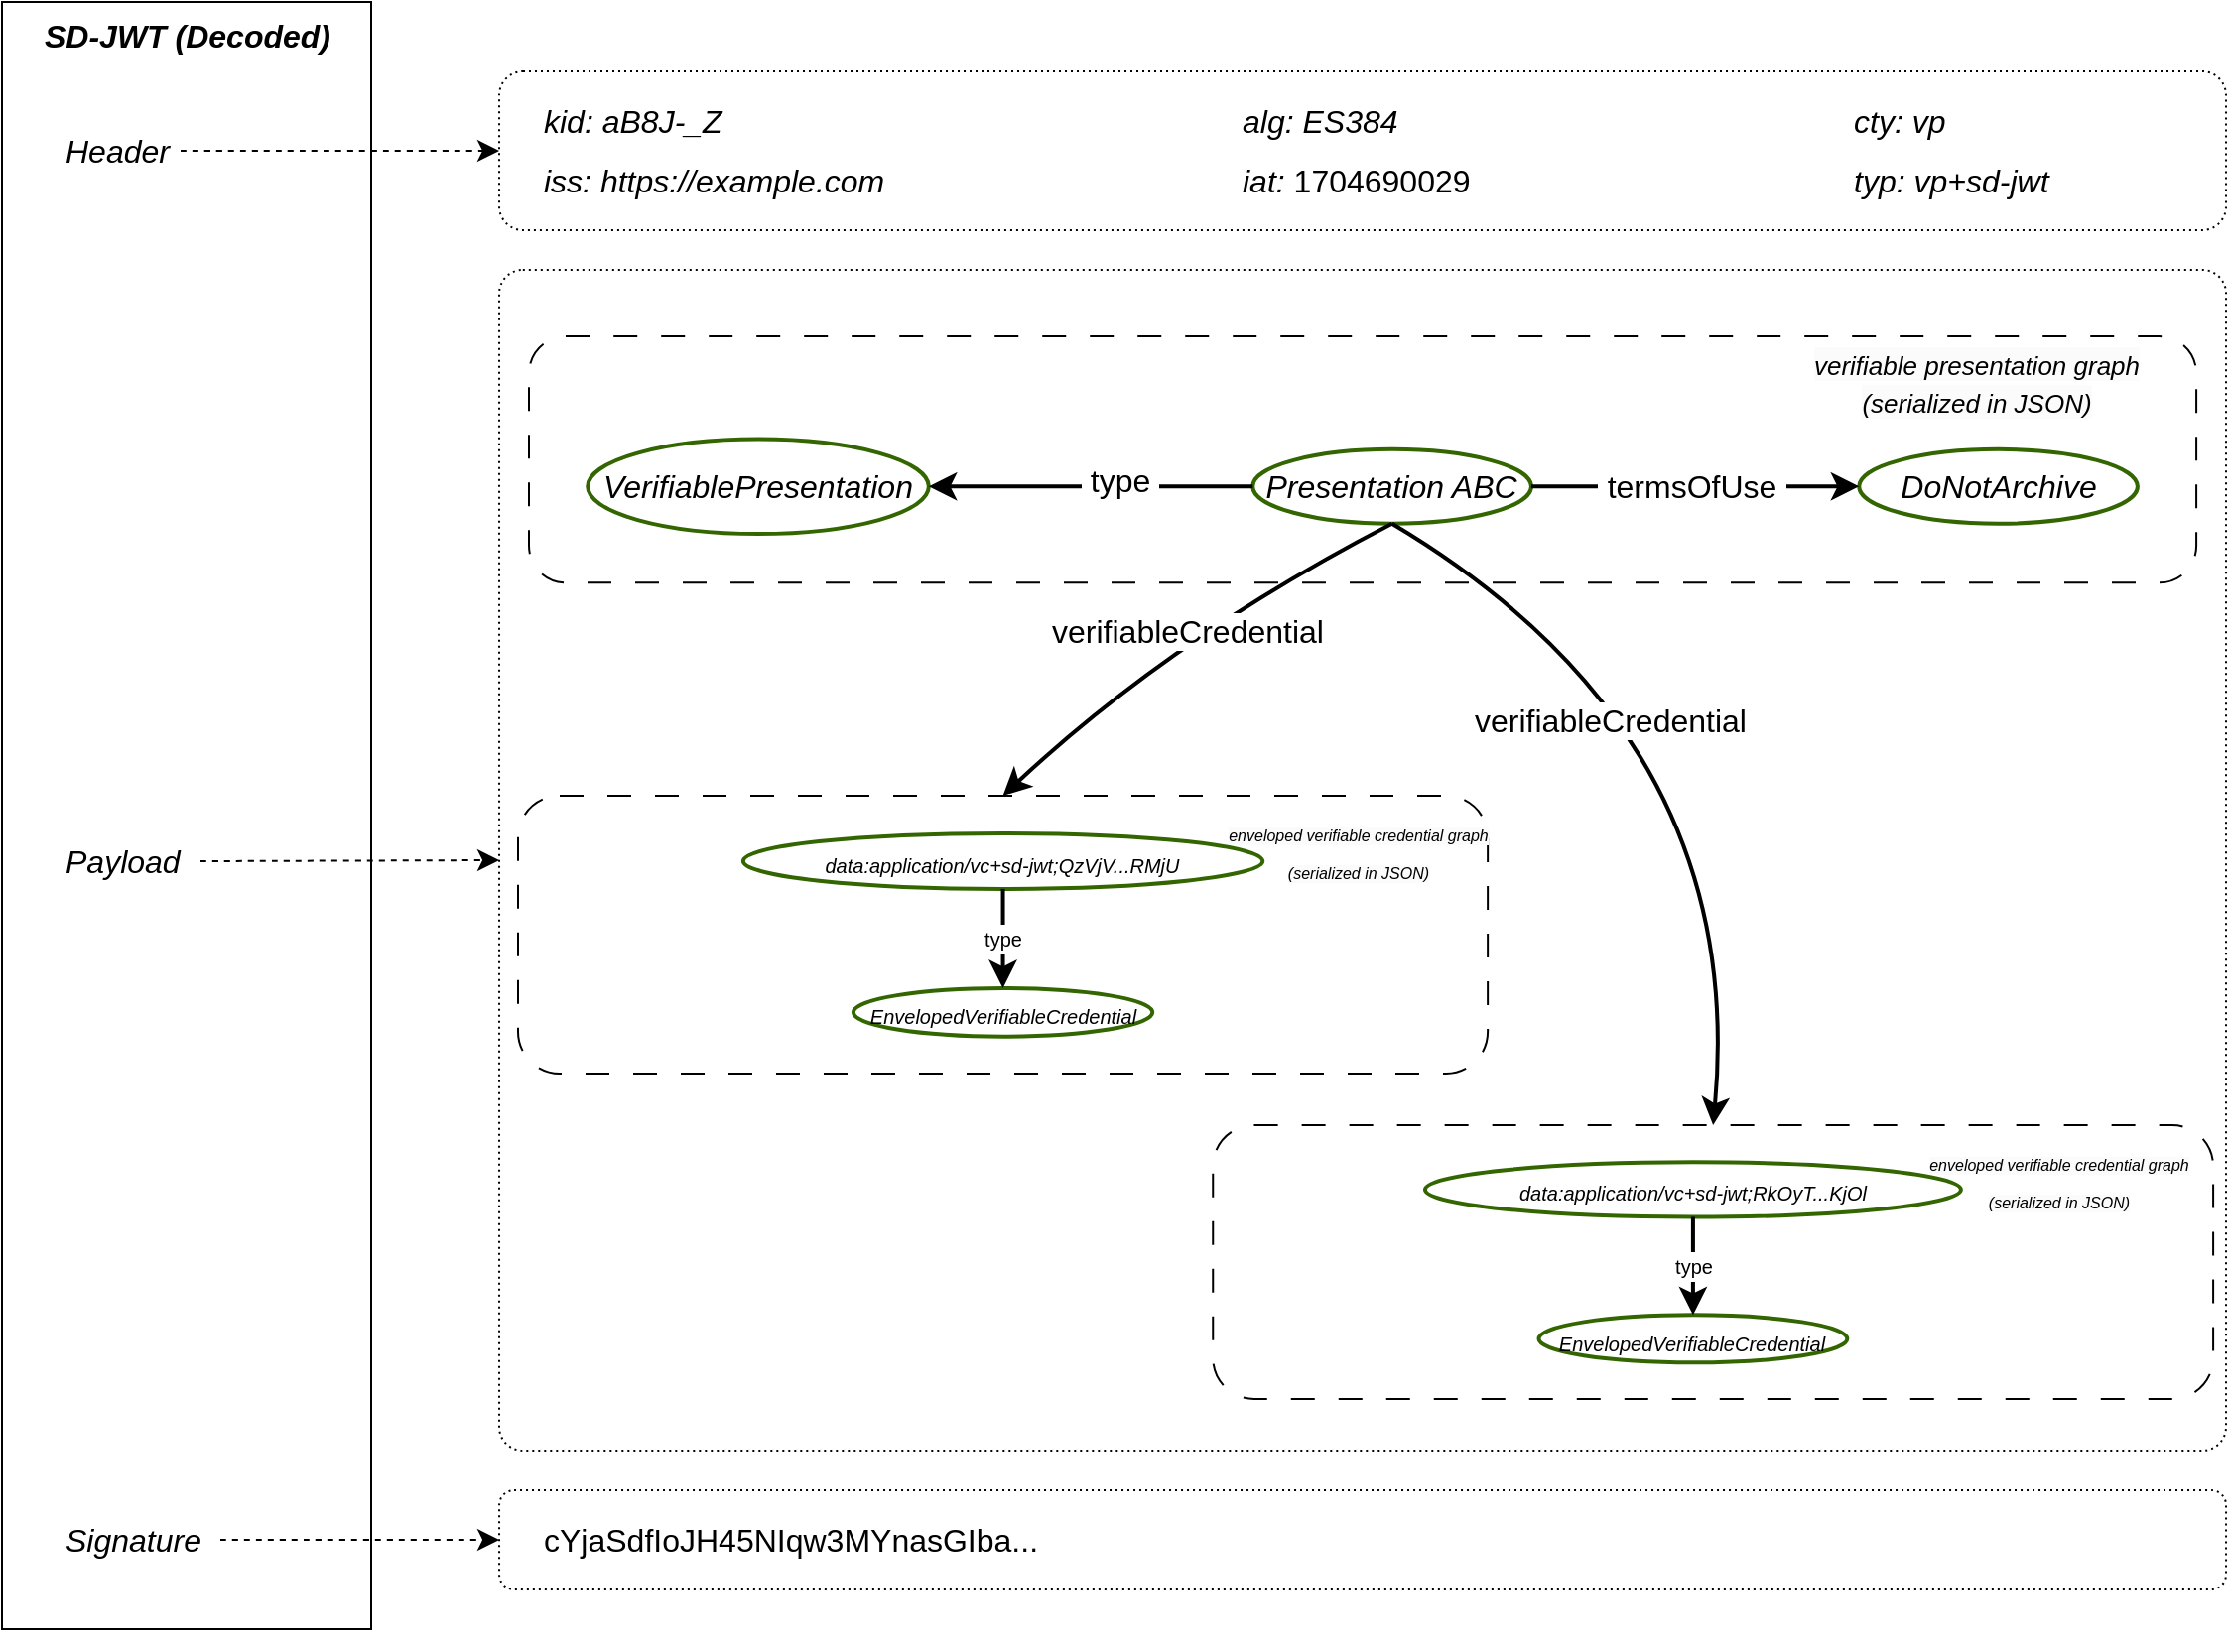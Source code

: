 <mxfile version="22.1.16" type="device">
  <diagram name="Page-1" id="ZRe_wIOORr0k_d4isBBX">
    <mxGraphModel dx="2960" dy="2139" grid="1" gridSize="10" guides="1" tooltips="1" connect="1" arrows="1" fold="1" page="1" pageScale="1" pageWidth="1169" pageHeight="827" math="0" shadow="0">
      <root>
        <mxCell id="0" />
        <mxCell id="1" parent="0" />
        <mxCell id="l4elXfhYGXROxwvpLcCw-24" value="" style="rounded=0;whiteSpace=wrap;html=1;fontSize=16;fillColor=none;" parent="1" vertex="1">
          <mxGeometry x="-1140" y="-825" width="186" height="820" as="geometry" />
        </mxCell>
        <mxCell id="l4elXfhYGXROxwvpLcCw-27" value="&lt;i&gt;&lt;b&gt;SD-JWT (Decoded)&lt;/b&gt;&lt;/i&gt;" style="text;strokeColor=none;fillColor=none;html=1;align=center;verticalAlign=middle;whiteSpace=wrap;rounded=0;fontSize=16;" parent="1" vertex="1">
          <mxGeometry x="-1136.5" y="-825" width="179" height="34" as="geometry" />
        </mxCell>
        <mxCell id="l4elXfhYGXROxwvpLcCw-32" style="edgeStyle=none;curved=1;rounded=0;orthogonalLoop=1;jettySize=auto;html=1;exitX=1;exitY=0.5;exitDx=0;exitDy=0;fontSize=12;startSize=8;endSize=8;entryX=0;entryY=0.5;entryDx=0;entryDy=0;dashed=1;" parent="1" source="l4elXfhYGXROxwvpLcCw-28" target="ER31MuB_UY-cCxpY8kVJ-3" edge="1">
          <mxGeometry relative="1" as="geometry">
            <mxPoint x="-887" y="-810" as="targetPoint" />
          </mxGeometry>
        </mxCell>
        <mxCell id="l4elXfhYGXROxwvpLcCw-28" value="Header" style="text;strokeColor=none;fillColor=none;html=1;align=left;verticalAlign=middle;whiteSpace=wrap;rounded=0;fontSize=16;fontStyle=2" parent="1" vertex="1">
          <mxGeometry x="-1110" y="-765" width="60" height="30" as="geometry" />
        </mxCell>
        <mxCell id="l4elXfhYGXROxwvpLcCw-29" value="Payload&amp;nbsp;&amp;nbsp;" style="text;strokeColor=none;fillColor=none;html=1;align=left;verticalAlign=middle;whiteSpace=wrap;rounded=0;fontSize=16;fontStyle=2" parent="1" vertex="1">
          <mxGeometry x="-1110" y="-407" width="70" height="30" as="geometry" />
        </mxCell>
        <mxCell id="l4elXfhYGXROxwvpLcCw-30" value="Signature" style="text;strokeColor=none;fillColor=none;html=1;align=left;verticalAlign=middle;whiteSpace=wrap;rounded=0;fontSize=16;fontStyle=2" parent="1" vertex="1">
          <mxGeometry x="-1110" y="-65" width="80" height="30" as="geometry" />
        </mxCell>
        <mxCell id="l4elXfhYGXROxwvpLcCw-33" style="edgeStyle=none;curved=1;rounded=0;orthogonalLoop=1;jettySize=auto;html=1;fontSize=12;startSize=8;endSize=8;dashed=1;exitX=1;exitY=0.5;exitDx=0;exitDy=0;entryX=0;entryY=0.5;entryDx=0;entryDy=0;" parent="1" source="l4elXfhYGXROxwvpLcCw-29" target="LiLZqgPSFhY8t4uFKLDl-37" edge="1">
          <mxGeometry relative="1" as="geometry">
            <mxPoint x="-1037" y="-515" as="sourcePoint" />
            <mxPoint x="-930" y="-325" as="targetPoint" />
          </mxGeometry>
        </mxCell>
        <mxCell id="l4elXfhYGXROxwvpLcCw-34" style="edgeStyle=none;curved=1;rounded=0;orthogonalLoop=1;jettySize=auto;html=1;fontSize=12;startSize=8;endSize=8;entryX=0;entryY=0.5;entryDx=0;entryDy=0;dashed=1;exitX=1;exitY=0.5;exitDx=0;exitDy=0;" parent="1" source="l4elXfhYGXROxwvpLcCw-30" target="l4elXfhYGXROxwvpLcCw-14" edge="1">
          <mxGeometry relative="1" as="geometry">
            <mxPoint x="-1030" y="30" as="sourcePoint" />
            <mxPoint x="-887" y="-167" as="targetPoint" />
          </mxGeometry>
        </mxCell>
        <mxCell id="ER31MuB_UY-cCxpY8kVJ-5" value="" style="group" parent="1" vertex="1" connectable="0">
          <mxGeometry x="-889.48" y="-75" width="870" height="50" as="geometry" />
        </mxCell>
        <mxCell id="l4elXfhYGXROxwvpLcCw-14" value="" style="rounded=1;whiteSpace=wrap;html=1;fontSize=16;fillColor=none;dashed=1;dashPattern=1 2;" parent="ER31MuB_UY-cCxpY8kVJ-5" vertex="1">
          <mxGeometry width="870" height="50" as="geometry" />
        </mxCell>
        <mxCell id="JoZCwbDOvjXTbyjPgoR8-8" value="cYjaSdfIoJH45NIqw3MYnasGIba..." style="text;strokeColor=none;fillColor=none;html=1;align=left;verticalAlign=middle;whiteSpace=wrap;rounded=0;fontSize=16;" parent="ER31MuB_UY-cCxpY8kVJ-5" vertex="1">
          <mxGeometry x="20" y="10" width="410" height="30" as="geometry" />
        </mxCell>
        <mxCell id="XJYCpRgOPPuGHDB51-7d-9" value="" style="group" parent="1" vertex="1" connectable="0">
          <mxGeometry x="-889.49" y="-790" width="870" height="80" as="geometry" />
        </mxCell>
        <mxCell id="ER31MuB_UY-cCxpY8kVJ-3" value="" style="rounded=1;whiteSpace=wrap;html=1;fontSize=16;fillColor=none;dashed=1;dashPattern=1 2;" parent="XJYCpRgOPPuGHDB51-7d-9" vertex="1">
          <mxGeometry width="870" height="80" as="geometry" />
        </mxCell>
        <mxCell id="XJYCpRgOPPuGHDB51-7d-8" value="" style="group" parent="XJYCpRgOPPuGHDB51-7d-9" vertex="1" connectable="0">
          <mxGeometry x="20" y="10" width="830" height="60" as="geometry" />
        </mxCell>
        <mxCell id="XJYCpRgOPPuGHDB51-7d-5" value="" style="group" parent="XJYCpRgOPPuGHDB51-7d-8" vertex="1" connectable="0">
          <mxGeometry width="179" height="60" as="geometry" />
        </mxCell>
        <mxCell id="l4elXfhYGXROxwvpLcCw-8" value="&lt;i&gt;kid: aB8J-_Z&lt;/i&gt;" style="text;strokeColor=none;fillColor=none;html=1;align=left;verticalAlign=middle;whiteSpace=wrap;rounded=0;fontSize=16;flipH=0;" parent="XJYCpRgOPPuGHDB51-7d-5" vertex="1">
          <mxGeometry width="111" height="30" as="geometry" />
        </mxCell>
        <mxCell id="XJYCpRgOPPuGHDB51-7d-1" value="&lt;i&gt;iss: https://example.com&lt;/i&gt;" style="text;strokeColor=none;fillColor=none;html=1;align=left;verticalAlign=middle;whiteSpace=wrap;rounded=0;fontSize=16;flipH=0;" parent="XJYCpRgOPPuGHDB51-7d-5" vertex="1">
          <mxGeometry y="30" width="179" height="30" as="geometry" />
        </mxCell>
        <mxCell id="XJYCpRgOPPuGHDB51-7d-6" value="" style="group" parent="XJYCpRgOPPuGHDB51-7d-8" vertex="1" connectable="0">
          <mxGeometry x="352" width="130" height="60" as="geometry" />
        </mxCell>
        <mxCell id="l4elXfhYGXROxwvpLcCw-9" value="&lt;i&gt;alg: ES384&lt;/i&gt;" style="text;strokeColor=none;fillColor=none;html=1;align=left;verticalAlign=middle;whiteSpace=wrap;rounded=0;fontSize=16;flipH=0;" parent="XJYCpRgOPPuGHDB51-7d-6" vertex="1">
          <mxGeometry width="114" height="30" as="geometry" />
        </mxCell>
        <mxCell id="XJYCpRgOPPuGHDB51-7d-3" value="&lt;i&gt;iat:&lt;/i&gt;&amp;nbsp;1704690029" style="text;strokeColor=none;fillColor=none;html=1;align=left;verticalAlign=middle;whiteSpace=wrap;rounded=0;fontSize=16;flipH=0;" parent="XJYCpRgOPPuGHDB51-7d-6" vertex="1">
          <mxGeometry y="30" width="130" height="30" as="geometry" />
        </mxCell>
        <mxCell id="XJYCpRgOPPuGHDB51-7d-7" value="" style="group" parent="XJYCpRgOPPuGHDB51-7d-8" vertex="1" connectable="0">
          <mxGeometry x="660" width="170" height="60" as="geometry" />
        </mxCell>
        <mxCell id="l4elXfhYGXROxwvpLcCw-11" value="&lt;i&gt;cty: vp&lt;/i&gt;" style="text;strokeColor=none;fillColor=none;html=1;align=left;verticalAlign=middle;whiteSpace=wrap;rounded=0;fontSize=16;flipH=0;" parent="XJYCpRgOPPuGHDB51-7d-7" vertex="1">
          <mxGeometry width="131" height="30" as="geometry" />
        </mxCell>
        <mxCell id="XJYCpRgOPPuGHDB51-7d-4" value="&lt;i&gt;typ: vp+sd-jwt&lt;/i&gt;" style="text;strokeColor=none;fillColor=none;html=1;align=left;verticalAlign=middle;whiteSpace=wrap;rounded=0;fontSize=16;flipH=0;" parent="XJYCpRgOPPuGHDB51-7d-7" vertex="1">
          <mxGeometry y="30" width="170" height="30" as="geometry" />
        </mxCell>
        <mxCell id="EJfvD8XrKpH-nKLwAgsP-7" style="edgeStyle=none;curved=1;rounded=0;orthogonalLoop=1;jettySize=auto;html=1;exitX=0.5;exitY=1;exitDx=0;exitDy=0;fontSize=12;startSize=8;endSize=8;" parent="1" source="l4elXfhYGXROxwvpLcCw-24" target="l4elXfhYGXROxwvpLcCw-24" edge="1">
          <mxGeometry relative="1" as="geometry" />
        </mxCell>
        <mxCell id="3EOm0MsoDlQ7rLmODsaU-19" value="" style="group" parent="1" vertex="1" connectable="0">
          <mxGeometry x="-889.49" y="-690" width="870" height="595" as="geometry" />
        </mxCell>
        <mxCell id="LiLZqgPSFhY8t4uFKLDl-37" value="" style="rounded=1;whiteSpace=wrap;html=1;fontSize=16;fillColor=none;dashed=1;dashPattern=1 2;arcSize=2;" parent="3EOm0MsoDlQ7rLmODsaU-19" vertex="1">
          <mxGeometry width="870" height="595" as="geometry" />
        </mxCell>
        <mxCell id="LiLZqgPSFhY8t4uFKLDl-7" value="" style="rounded=1;whiteSpace=wrap;html=1;fontSize=16;fillColor=none;dashed=1;dashPattern=12 12;" parent="3EOm0MsoDlQ7rLmODsaU-19" vertex="1">
          <mxGeometry x="14.99" y="33.56" width="840.045" height="124.098" as="geometry" />
        </mxCell>
        <mxCell id="I-3xDNqU13IutiKupr62-10" style="edgeStyle=none;curved=1;rounded=0;orthogonalLoop=1;jettySize=auto;html=1;exitX=0;exitY=0.5;exitDx=0;exitDy=0;fontSize=12;startSize=8;endSize=8;" parent="3EOm0MsoDlQ7rLmODsaU-19" edge="1">
          <mxGeometry relative="1" as="geometry">
            <mxPoint x="28.49" y="154" as="sourcePoint" />
            <mxPoint x="28.49" y="154" as="targetPoint" />
          </mxGeometry>
        </mxCell>
        <mxCell id="I-3xDNqU13IutiKupr62-11" style="edgeStyle=none;curved=1;rounded=0;orthogonalLoop=1;jettySize=auto;html=1;exitX=1;exitY=0.5;exitDx=0;exitDy=0;fontSize=12;startSize=8;endSize=8;" parent="3EOm0MsoDlQ7rLmODsaU-19" edge="1">
          <mxGeometry relative="1" as="geometry">
            <mxPoint x="218.49" y="154" as="sourcePoint" />
            <mxPoint x="218.49" y="154" as="targetPoint" />
          </mxGeometry>
        </mxCell>
        <mxCell id="I-3xDNqU13IutiKupr62-59" value="&lt;i style=&quot;border-color: var(--border-color); color: rgb(0, 0, 0); font-family: Helvetica; font-size: 16px; font-variant-ligatures: normal; font-variant-caps: normal; font-weight: 400; letter-spacing: normal; orphans: 2; text-indent: 0px; text-transform: none; widows: 2; word-spacing: 0px; -webkit-text-stroke-width: 0px; background-color: rgb(251, 251, 251); text-decoration-thickness: initial; text-decoration-style: initial; text-decoration-color: initial;&quot;&gt;&lt;font style=&quot;border-color: var(--border-color); font-size: 13px;&quot;&gt;verifiable presentation graph&lt;br&gt;(serialized in JSON)&lt;br&gt;&lt;/font&gt;&lt;/i&gt;" style="text;whiteSpace=wrap;html=1;fontSize=16;align=center;rotation=0;" parent="3EOm0MsoDlQ7rLmODsaU-19" vertex="1">
          <mxGeometry x="641.49" y="31" width="205.5" height="30" as="geometry" />
        </mxCell>
        <UserObject label="&lt;i&gt;&lt;font color=&quot;#000000&quot;&gt;Presentation ABC&lt;/font&gt;&lt;/i&gt;" id="LiLZqgPSFhY8t4uFKLDl-9">
          <mxCell style="ellipse;whiteSpace=wrap;html=1;fontSize=16;fillColor=none;strokeWidth=2;strokeColor=#336600;" parent="3EOm0MsoDlQ7rLmODsaU-19" vertex="1">
            <mxGeometry x="379.646" y="90.435" width="140.326" height="37.439" as="geometry" />
          </mxCell>
        </UserObject>
        <UserObject label="&lt;i&gt;&lt;font color=&quot;#000000&quot;&gt;VerifiablePresentation&lt;/font&gt;&lt;/i&gt;" id="LiLZqgPSFhY8t4uFKLDl-10">
          <mxCell style="ellipse;whiteSpace=wrap;html=1;fontSize=16;fillColor=none;strokeWidth=2;strokeColor=#336600;" parent="3EOm0MsoDlQ7rLmODsaU-19" vertex="1">
            <mxGeometry x="44.583" y="85.29" width="171.827" height="47.73" as="geometry" />
          </mxCell>
        </UserObject>
        <UserObject label="&lt;i&gt;&lt;font color=&quot;#000000&quot;&gt;DoNotArchive&lt;/font&gt;&lt;/i&gt;" id="LiLZqgPSFhY8t4uFKLDl-11">
          <mxCell style="ellipse;whiteSpace=wrap;html=1;fontSize=16;fillColor=none;strokeWidth=2;strokeColor=#336600;" parent="3EOm0MsoDlQ7rLmODsaU-19" vertex="1">
            <mxGeometry x="685.117" y="90.435" width="140.326" height="37.439" as="geometry" />
          </mxCell>
        </UserObject>
        <mxCell id="LiLZqgPSFhY8t4uFKLDl-12" style="edgeStyle=none;curved=1;rounded=0;orthogonalLoop=1;jettySize=auto;html=1;exitX=1;exitY=0.5;exitDx=0;exitDy=0;entryX=0;entryY=0.5;entryDx=0;entryDy=0;fontSize=12;startSize=8;endSize=8;strokeWidth=2;" parent="3EOm0MsoDlQ7rLmODsaU-19" source="LiLZqgPSFhY8t4uFKLDl-9" target="LiLZqgPSFhY8t4uFKLDl-11" edge="1">
          <mxGeometry relative="1" as="geometry" />
        </mxCell>
        <mxCell id="LiLZqgPSFhY8t4uFKLDl-13" value="&amp;nbsp;termsOfUse&amp;nbsp;" style="edgeLabel;html=1;align=center;verticalAlign=middle;resizable=0;points=[];fontSize=16;" parent="LiLZqgPSFhY8t4uFKLDl-12" vertex="1" connectable="0">
          <mxGeometry x="-0.029" relative="1" as="geometry">
            <mxPoint as="offset" />
          </mxGeometry>
        </mxCell>
        <mxCell id="LiLZqgPSFhY8t4uFKLDl-14" style="edgeStyle=none;curved=1;rounded=0;orthogonalLoop=1;jettySize=auto;html=1;exitX=0;exitY=0.5;exitDx=0;exitDy=0;entryX=1;entryY=0.5;entryDx=0;entryDy=0;fontSize=12;startSize=8;endSize=8;strokeWidth=2;" parent="3EOm0MsoDlQ7rLmODsaU-19" source="LiLZqgPSFhY8t4uFKLDl-9" target="LiLZqgPSFhY8t4uFKLDl-10" edge="1">
          <mxGeometry relative="1" as="geometry">
            <mxPoint x="298.505" y="195.441" as="sourcePoint" />
            <mxPoint x="589.657" y="195.441" as="targetPoint" />
          </mxGeometry>
        </mxCell>
        <mxCell id="LiLZqgPSFhY8t4uFKLDl-15" value="&amp;nbsp;type&amp;nbsp;" style="edgeLabel;html=1;align=center;verticalAlign=middle;resizable=0;points=[];fontSize=16;" parent="LiLZqgPSFhY8t4uFKLDl-14" vertex="1" connectable="0">
          <mxGeometry x="-0.181" y="-3" relative="1" as="geometry">
            <mxPoint as="offset" />
          </mxGeometry>
        </mxCell>
        <mxCell id="LiLZqgPSFhY8t4uFKLDl-16" style="edgeStyle=none;curved=1;rounded=0;orthogonalLoop=1;jettySize=auto;html=1;entryX=0.5;entryY=0;entryDx=0;entryDy=0;fontSize=12;startSize=8;endSize=8;strokeWidth=2;exitX=0.5;exitY=1;exitDx=0;exitDy=0;" parent="3EOm0MsoDlQ7rLmODsaU-19" source="LiLZqgPSFhY8t4uFKLDl-9" target="3EOm0MsoDlQ7rLmODsaU-2" edge="1">
          <mxGeometry relative="1" as="geometry">
            <mxPoint x="474.151" y="142.566" as="sourcePoint" />
            <mxPoint x="449.286" y="249.31" as="targetPoint" />
            <Array as="points">
              <mxPoint x="339.49" y="185" />
            </Array>
          </mxGeometry>
        </mxCell>
        <mxCell id="LiLZqgPSFhY8t4uFKLDl-17" value="verifiableCredential" style="edgeLabel;html=1;align=center;verticalAlign=middle;resizable=0;points=[];fontSize=16;" parent="LiLZqgPSFhY8t4uFKLDl-16" vertex="1" connectable="0">
          <mxGeometry x="-0.029" relative="1" as="geometry">
            <mxPoint as="offset" />
          </mxGeometry>
        </mxCell>
        <mxCell id="LiLZqgPSFhY8t4uFKLDl-23" style="edgeStyle=none;curved=1;rounded=0;orthogonalLoop=1;jettySize=auto;html=1;exitX=0;exitY=0.5;exitDx=0;exitDy=0;fontSize=12;startSize=8;endSize=8;" parent="3EOm0MsoDlQ7rLmODsaU-19" edge="1">
          <mxGeometry relative="1" as="geometry">
            <mxPoint x="54.128" y="446.127" as="sourcePoint" />
            <mxPoint x="54.128" y="446.127" as="targetPoint" />
          </mxGeometry>
        </mxCell>
        <mxCell id="LiLZqgPSFhY8t4uFKLDl-24" style="edgeStyle=none;curved=1;rounded=0;orthogonalLoop=1;jettySize=auto;html=1;exitX=1;exitY=0.5;exitDx=0;exitDy=0;fontSize=12;startSize=8;endSize=8;" parent="3EOm0MsoDlQ7rLmODsaU-19" edge="1">
          <mxGeometry relative="1" as="geometry">
            <mxPoint x="235.502" y="446.127" as="sourcePoint" />
            <mxPoint x="235.502" y="446.127" as="targetPoint" />
          </mxGeometry>
        </mxCell>
        <mxCell id="3EOm0MsoDlQ7rLmODsaU-8" value="" style="group" parent="3EOm0MsoDlQ7rLmODsaU-19" vertex="1" connectable="0">
          <mxGeometry x="9.49" y="265" width="490" height="140" as="geometry" />
        </mxCell>
        <mxCell id="3EOm0MsoDlQ7rLmODsaU-2" value="" style="rounded=1;whiteSpace=wrap;html=1;fontSize=16;fillColor=none;dashed=1;dashPattern=12 12;" parent="3EOm0MsoDlQ7rLmODsaU-8" vertex="1">
          <mxGeometry width="488.561" height="140" as="geometry" />
        </mxCell>
        <mxCell id="3EOm0MsoDlQ7rLmODsaU-3" value="" style="group" parent="3EOm0MsoDlQ7rLmODsaU-8" vertex="1" connectable="0">
          <mxGeometry x="113.424" y="18.952" width="261.713" height="102.097" as="geometry" />
        </mxCell>
        <UserObject label="&lt;i&gt;&lt;font style=&quot;font-size: 10px;&quot;&gt;EnvelopedVerifiableCredential&lt;/font&gt;&lt;/i&gt;" id="3EOm0MsoDlQ7rLmODsaU-4">
          <mxCell style="ellipse;whiteSpace=wrap;html=1;fontSize=16;fillColor=none;strokeWidth=2;strokeColor=#336600;" parent="3EOm0MsoDlQ7rLmODsaU-3" vertex="1">
            <mxGeometry x="55.512" y="78.043" width="150.689" height="24.348" as="geometry" />
          </mxCell>
        </UserObject>
        <UserObject label="&lt;i&gt;&lt;font style=&quot;font-size: 10px;&quot;&gt;data:application/vc+sd-jwt;QzVjV...RMjU&lt;/font&gt;&lt;/i&gt;" id="3EOm0MsoDlQ7rLmODsaU-5">
          <mxCell style="ellipse;whiteSpace=wrap;html=1;fontSize=16;fillColor=none;strokeWidth=2;strokeColor=#336600;" parent="3EOm0MsoDlQ7rLmODsaU-3" vertex="1">
            <mxGeometry width="261.709" height="28.002" as="geometry" />
          </mxCell>
        </UserObject>
        <mxCell id="3EOm0MsoDlQ7rLmODsaU-6" value="&lt;font style=&quot;font-size: 10px;&quot;&gt;type&lt;/font&gt;" style="edgeStyle=none;curved=1;rounded=0;orthogonalLoop=1;jettySize=auto;html=1;exitX=0.5;exitY=1;exitDx=0;exitDy=0;entryX=0.5;entryY=0;entryDx=0;entryDy=0;fontSize=12;startSize=8;endSize=8;strokeWidth=2;" parent="3EOm0MsoDlQ7rLmODsaU-3" source="3EOm0MsoDlQ7rLmODsaU-5" target="3EOm0MsoDlQ7rLmODsaU-4" edge="1">
          <mxGeometry relative="1" as="geometry" />
        </mxCell>
        <mxCell id="3EOm0MsoDlQ7rLmODsaU-7" value="&lt;i style=&quot;border-color: var(--border-color); color: rgb(0, 0, 0); font-family: Helvetica; font-size: 8px; font-variant-ligatures: normal; font-variant-caps: normal; font-weight: 400; letter-spacing: normal; orphans: 2; text-indent: 0px; text-transform: none; widows: 2; word-spacing: 0px; -webkit-text-stroke-width: 0px; background-color: rgb(251, 251, 251); text-decoration-thickness: initial; text-decoration-style: initial; text-decoration-color: initial;&quot;&gt;&lt;font style=&quot;border-color: var(--border-color); font-size: 8px;&quot;&gt;enveloped verifiable credential graph&lt;br&gt;(serialized in JSON)&lt;br&gt;&lt;/font&gt;&lt;/i&gt;" style="text;whiteSpace=wrap;html=1;fontSize=16;align=center;rotation=0;" parent="3EOm0MsoDlQ7rLmODsaU-8" vertex="1">
          <mxGeometry x="356.746" y="0.691" width="133.254" height="18.257" as="geometry" />
        </mxCell>
        <mxCell id="3EOm0MsoDlQ7rLmODsaU-9" value="" style="group" parent="3EOm0MsoDlQ7rLmODsaU-19" vertex="1" connectable="0">
          <mxGeometry x="349.49" y="431.01" width="505.41" height="137.98" as="geometry" />
        </mxCell>
        <mxCell id="3EOm0MsoDlQ7rLmODsaU-10" value="" style="rounded=1;whiteSpace=wrap;html=1;fontSize=16;fillColor=none;dashed=1;dashPattern=12 12;" parent="3EOm0MsoDlQ7rLmODsaU-9" vertex="1">
          <mxGeometry x="10.119" width="503.925" height="137.98" as="geometry" />
        </mxCell>
        <mxCell id="3EOm0MsoDlQ7rLmODsaU-11" value="" style="group" parent="3EOm0MsoDlQ7rLmODsaU-9" vertex="1" connectable="0">
          <mxGeometry x="116.991" y="18.678" width="269.944" height="100.623" as="geometry" />
        </mxCell>
        <UserObject label="&lt;i&gt;&lt;font style=&quot;font-size: 10px;&quot;&gt;EnvelopedVerifiableCredential&lt;/font&gt;&lt;/i&gt;" id="3EOm0MsoDlQ7rLmODsaU-12">
          <mxCell style="ellipse;whiteSpace=wrap;html=1;fontSize=16;fillColor=none;strokeWidth=2;strokeColor=#336600;" parent="3EOm0MsoDlQ7rLmODsaU-11" vertex="1">
            <mxGeometry x="57.258" y="76.99" width="155.428" height="23.997" as="geometry" />
          </mxCell>
        </UserObject>
        <UserObject label="&lt;i&gt;&lt;font style=&quot;font-size: 10px;&quot;&gt;data:application/vc+sd-jwt;RkOyT...KjOl&lt;/font&gt;&lt;/i&gt;" id="3EOm0MsoDlQ7rLmODsaU-13">
          <mxCell style="ellipse;whiteSpace=wrap;html=1;fontSize=16;fillColor=none;strokeWidth=2;strokeColor=#336600;" parent="3EOm0MsoDlQ7rLmODsaU-11" vertex="1">
            <mxGeometry width="269.94" height="27.598" as="geometry" />
          </mxCell>
        </UserObject>
        <mxCell id="3EOm0MsoDlQ7rLmODsaU-14" value="&lt;font style=&quot;font-size: 10px;&quot;&gt;type&lt;/font&gt;" style="edgeStyle=none;curved=1;rounded=0;orthogonalLoop=1;jettySize=auto;html=1;exitX=0.5;exitY=1;exitDx=0;exitDy=0;entryX=0.5;entryY=0;entryDx=0;entryDy=0;fontSize=12;startSize=8;endSize=8;strokeWidth=2;" parent="3EOm0MsoDlQ7rLmODsaU-11" source="3EOm0MsoDlQ7rLmODsaU-13" target="3EOm0MsoDlQ7rLmODsaU-12" edge="1">
          <mxGeometry relative="1" as="geometry" />
        </mxCell>
        <mxCell id="3EOm0MsoDlQ7rLmODsaU-15" value="&lt;i style=&quot;border-color: var(--border-color); color: rgb(0, 0, 0); font-family: Helvetica; font-size: 8px; font-variant-ligatures: normal; font-variant-caps: normal; font-weight: 400; letter-spacing: normal; orphans: 2; text-indent: 0px; text-transform: none; widows: 2; word-spacing: 0px; -webkit-text-stroke-width: 0px; background-color: rgb(251, 251, 251); text-decoration-thickness: initial; text-decoration-style: initial; text-decoration-color: initial;&quot;&gt;&lt;font style=&quot;border-color: var(--border-color); font-size: 8px;&quot;&gt;enveloped verifiable credential graph&lt;br&gt;(serialized in JSON)&lt;br&gt;&lt;/font&gt;&lt;/i&gt;" style="text;whiteSpace=wrap;html=1;fontSize=16;align=center;rotation=0;" parent="3EOm0MsoDlQ7rLmODsaU-9" vertex="1">
          <mxGeometry x="367.966" y="0.681" width="137.444" height="17.994" as="geometry" />
        </mxCell>
        <mxCell id="3EOm0MsoDlQ7rLmODsaU-17" style="edgeStyle=none;curved=1;rounded=0;orthogonalLoop=1;jettySize=auto;html=1;fontSize=12;startSize=8;endSize=8;strokeWidth=2;exitX=0.5;exitY=1;exitDx=0;exitDy=0;entryX=0.5;entryY=0;entryDx=0;entryDy=0;" parent="3EOm0MsoDlQ7rLmODsaU-19" source="LiLZqgPSFhY8t4uFKLDl-9" target="3EOm0MsoDlQ7rLmODsaU-10" edge="1">
          <mxGeometry relative="1" as="geometry">
            <mxPoint x="459.49" y="138" as="sourcePoint" />
            <mxPoint x="293.49" y="275" as="targetPoint" />
            <Array as="points">
              <mxPoint x="629.49" y="235" />
            </Array>
          </mxGeometry>
        </mxCell>
        <mxCell id="3EOm0MsoDlQ7rLmODsaU-18" value="verifiableCredential" style="edgeLabel;html=1;align=center;verticalAlign=middle;resizable=0;points=[];fontSize=16;" parent="3EOm0MsoDlQ7rLmODsaU-17" vertex="1" connectable="0">
          <mxGeometry x="-0.029" relative="1" as="geometry">
            <mxPoint x="-60" y="-2" as="offset" />
          </mxGeometry>
        </mxCell>
      </root>
    </mxGraphModel>
  </diagram>
</mxfile>
